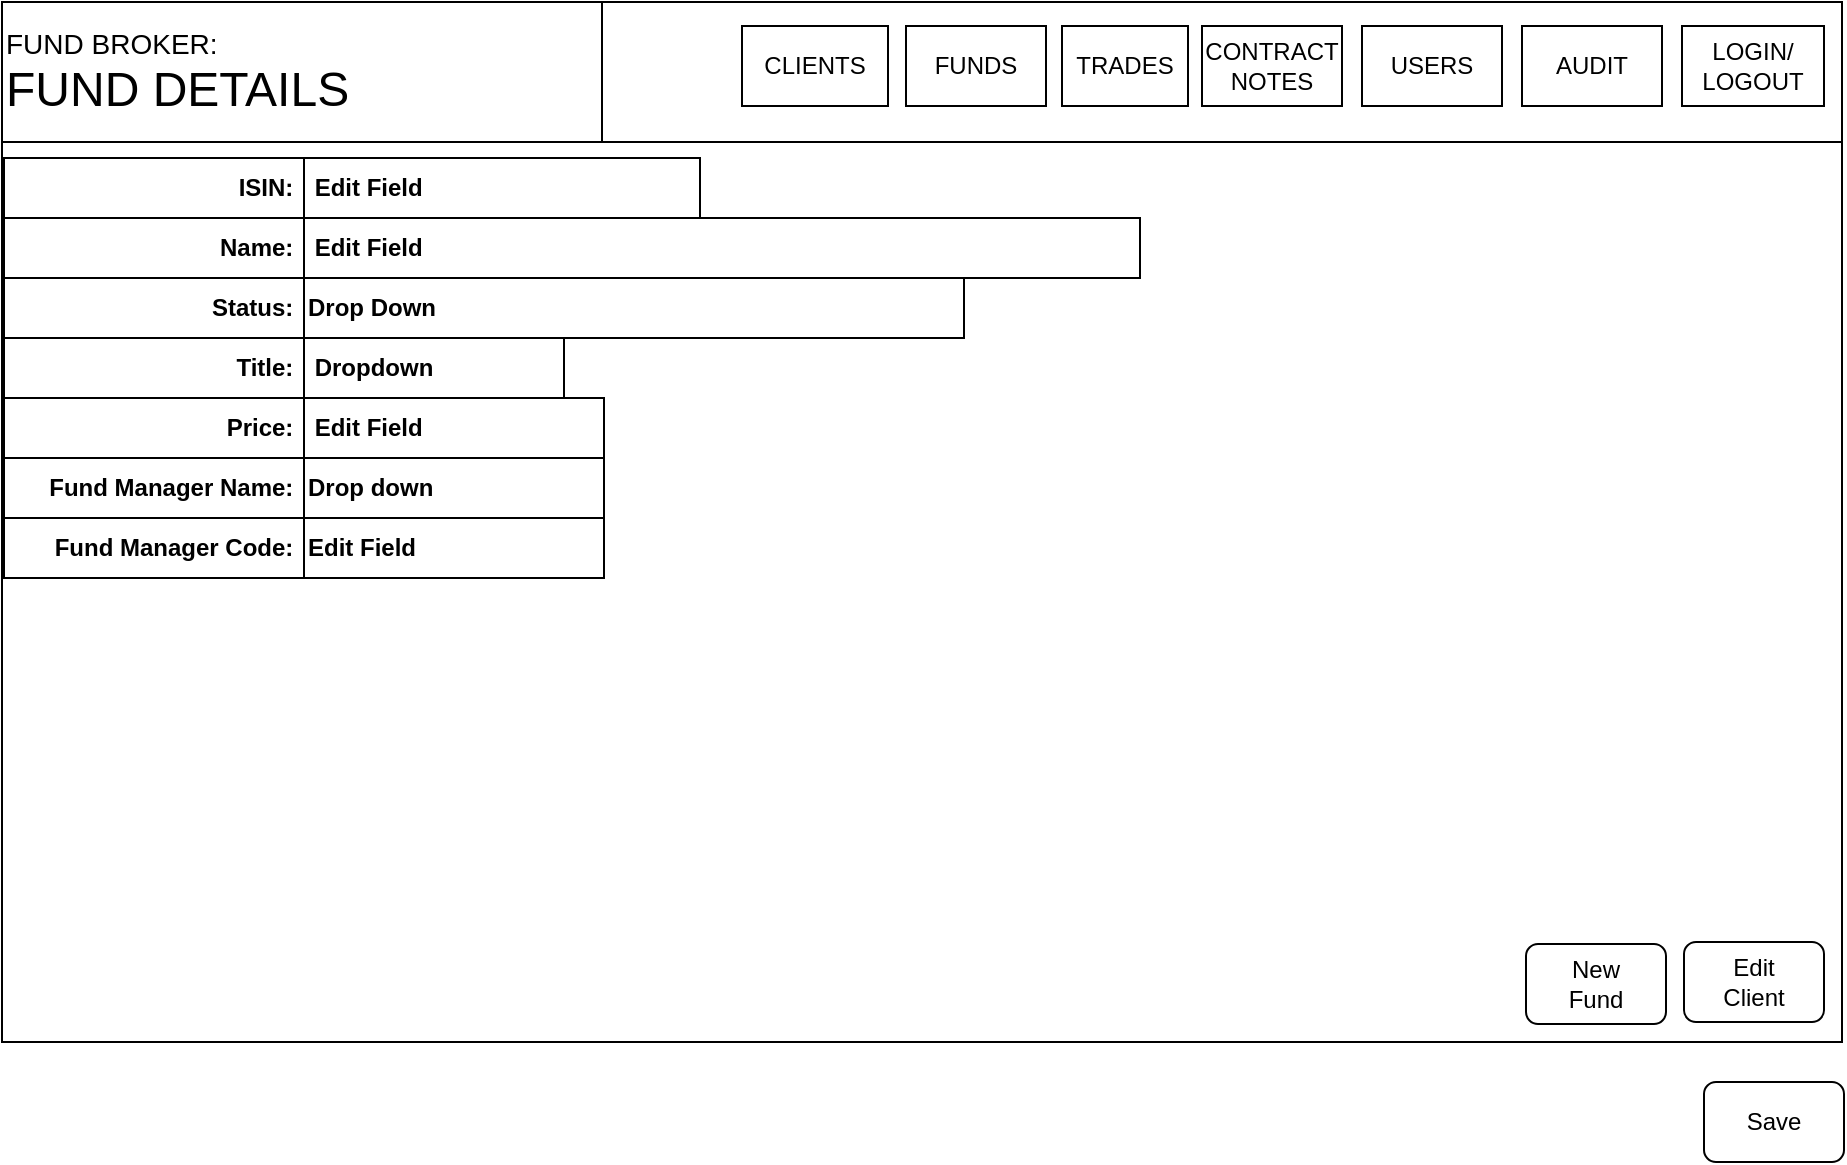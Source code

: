 <mxfile version="25.0.1">
  <diagram name="Page-1" id="CnVBvvraG81W5cuvQBZY">
    <mxGraphModel dx="1404" dy="814" grid="1" gridSize="10" guides="1" tooltips="1" connect="1" arrows="1" fold="1" page="1" pageScale="1" pageWidth="1100" pageHeight="850" math="0" shadow="0">
      <root>
        <mxCell id="0" />
        <mxCell id="1" parent="0" />
        <mxCell id="dwIZC6C4lW82Fir49CFO-1" value="&lt;span style=&quot;color: rgba(0, 0, 0, 0); font-family: monospace; font-size: 0px; text-align: start; text-wrap: nowrap;&quot;&gt;%3CmxGraphModel%3E%3Croot%3E%3CmxCell%20id%3D%220%22%2F%3E%3CmxCell%20id%3D%221%22%20parent%3D%220%22%2F%3E%3CmxCell%20id%3D%222%22%20value%3D%22Edit%20Field%22%20style%3D%22rounded%3D0%3BwhiteSpace%3Dwrap%3Bhtml%3D1%3Balign%3Dleft%3B%22%20vertex%3D%221%22%20parent%3D%221%22%3E%3CmxGeometry%20x%3D%22280%22%20y%3D%22210%22%20width%3D%22390%22%20height%3D%2230%22%20as%3D%22geometry%22%2F%3E%3C%2FmxCell%3E%3C%2Froot%3E%3C%2FmxGraphModel%3E&lt;/span&gt;" style="rounded=0;whiteSpace=wrap;html=1;" parent="1" vertex="1">
          <mxGeometry x="40" y="94" width="920" height="520" as="geometry" />
        </mxCell>
        <mxCell id="dwIZC6C4lW82Fir49CFO-2" value="" style="rounded=0;whiteSpace=wrap;html=1;align=left;" parent="1" vertex="1">
          <mxGeometry x="40" y="94" width="920" height="70" as="geometry" />
        </mxCell>
        <mxCell id="dwIZC6C4lW82Fir49CFO-3" value="LOGIN/&lt;div&gt;LOGOUT&lt;/div&gt;" style="rounded=0;whiteSpace=wrap;html=1;" parent="1" vertex="1">
          <mxGeometry x="880" y="106" width="71" height="40" as="geometry" />
        </mxCell>
        <mxCell id="dwIZC6C4lW82Fir49CFO-4" value="CLIENTS" style="rounded=0;whiteSpace=wrap;html=1;" parent="1" vertex="1">
          <mxGeometry x="410" y="106" width="73" height="40" as="geometry" />
        </mxCell>
        <mxCell id="dwIZC6C4lW82Fir49CFO-5" value="FUNDS" style="rounded=0;whiteSpace=wrap;html=1;" parent="1" vertex="1">
          <mxGeometry x="492" y="106" width="70" height="40" as="geometry" />
        </mxCell>
        <mxCell id="dwIZC6C4lW82Fir49CFO-6" value="TRADES" style="rounded=0;whiteSpace=wrap;html=1;" parent="1" vertex="1">
          <mxGeometry x="570" y="106" width="63" height="40" as="geometry" />
        </mxCell>
        <mxCell id="dwIZC6C4lW82Fir49CFO-8" value="CONTRACT&lt;div&gt;NOTES&lt;/div&gt;" style="rounded=0;whiteSpace=wrap;html=1;" parent="1" vertex="1">
          <mxGeometry x="640" y="106" width="70" height="40" as="geometry" />
        </mxCell>
        <mxCell id="dwIZC6C4lW82Fir49CFO-9" value="&lt;font style=&quot;font-size: 14px;&quot;&gt;FUND BROKER:&lt;/font&gt;&lt;div&gt;&lt;span style=&quot;font-size: 24px; background-color: initial;&quot;&gt;FUND DETAILS&lt;/span&gt;&lt;/div&gt;" style="rounded=0;whiteSpace=wrap;html=1;align=left;" parent="1" vertex="1">
          <mxGeometry x="40" y="94" width="300" height="70" as="geometry" />
        </mxCell>
        <mxCell id="dwIZC6C4lW82Fir49CFO-11" value="&lt;div style=&quot;&quot;&gt;&lt;b&gt;&amp;nbsp;Edit Field&lt;/b&gt;&lt;/div&gt;" style="rounded=0;whiteSpace=wrap;html=1;align=left;" parent="1" vertex="1">
          <mxGeometry x="191" y="172" width="198" height="30" as="geometry" />
        </mxCell>
        <mxCell id="dwIZC6C4lW82Fir49CFO-12" value="&lt;b&gt;Status:&amp;nbsp;&lt;/b&gt;" style="rounded=0;whiteSpace=wrap;html=1;align=right;" parent="1" vertex="1">
          <mxGeometry x="41" y="232" width="150" height="30" as="geometry" />
        </mxCell>
        <mxCell id="dwIZC6C4lW82Fir49CFO-13" value="&lt;b&gt;Name:&amp;nbsp;&lt;/b&gt;" style="rounded=0;whiteSpace=wrap;html=1;align=right;" parent="1" vertex="1">
          <mxGeometry x="41" y="202" width="150" height="30" as="geometry" />
        </mxCell>
        <mxCell id="dwIZC6C4lW82Fir49CFO-14" value="&lt;b&gt;Title:&amp;nbsp;&lt;/b&gt;" style="rounded=0;whiteSpace=wrap;html=1;align=right;" parent="1" vertex="1">
          <mxGeometry x="41" y="262" width="150" height="30" as="geometry" />
        </mxCell>
        <mxCell id="dwIZC6C4lW82Fir49CFO-15" value="&lt;div style=&quot;&quot;&gt;&lt;b&gt;Price:&amp;nbsp;&lt;/b&gt;&lt;/div&gt;" style="rounded=0;whiteSpace=wrap;html=1;align=right;" parent="1" vertex="1">
          <mxGeometry x="41" y="292" width="150" height="30" as="geometry" />
        </mxCell>
        <mxCell id="dwIZC6C4lW82Fir49CFO-16" value="&lt;b&gt;Fund Manager Name:&amp;nbsp;&lt;/b&gt;" style="rounded=0;whiteSpace=wrap;html=1;align=right;" parent="1" vertex="1">
          <mxGeometry x="41" y="322" width="150" height="30" as="geometry" />
        </mxCell>
        <mxCell id="dwIZC6C4lW82Fir49CFO-35" value="&lt;div style=&quot;&quot;&gt;&lt;b&gt;ISIN:&amp;nbsp;&lt;/b&gt;&lt;/div&gt;" style="rounded=0;whiteSpace=wrap;html=1;align=right;" parent="1" vertex="1">
          <mxGeometry x="41" y="172" width="150" height="30" as="geometry" />
        </mxCell>
        <mxCell id="dwIZC6C4lW82Fir49CFO-36" value="&lt;div style=&quot;&quot;&gt;&lt;b&gt;&amp;nbsp;Edit Field&lt;/b&gt;&lt;/div&gt;" style="rounded=0;whiteSpace=wrap;html=1;align=left;" parent="1" vertex="1">
          <mxGeometry x="191" y="202" width="418" height="30" as="geometry" />
        </mxCell>
        <mxCell id="dwIZC6C4lW82Fir49CFO-37" value="&lt;div style=&quot;&quot;&gt;&lt;b&gt;&amp;nbsp;Dropdown&lt;/b&gt;&lt;/div&gt;" style="rounded=0;whiteSpace=wrap;html=1;align=left;" parent="1" vertex="1">
          <mxGeometry x="191" y="262" width="130" height="30" as="geometry" />
        </mxCell>
        <mxCell id="dwIZC6C4lW82Fir49CFO-38" value="&lt;div style=&quot;&quot;&gt;&lt;b&gt;Drop Down&lt;/b&gt;&lt;/div&gt;" style="rounded=0;whiteSpace=wrap;html=1;align=left;" parent="1" vertex="1">
          <mxGeometry x="191" y="232" width="330" height="30" as="geometry" />
        </mxCell>
        <mxCell id="dwIZC6C4lW82Fir49CFO-39" value="&lt;div style=&quot;&quot;&gt;&lt;b&gt;&amp;nbsp;Edit Field&lt;/b&gt;&lt;/div&gt;" style="rounded=0;whiteSpace=wrap;html=1;align=left;" parent="1" vertex="1">
          <mxGeometry x="191" y="292" width="150" height="30" as="geometry" />
        </mxCell>
        <mxCell id="dwIZC6C4lW82Fir49CFO-41" value="&lt;div style=&quot;&quot;&gt;&lt;b&gt;Drop down&lt;/b&gt;&lt;/div&gt;" style="rounded=0;whiteSpace=wrap;html=1;align=left;" parent="1" vertex="1">
          <mxGeometry x="191" y="322" width="150" height="30" as="geometry" />
        </mxCell>
        <mxCell id="dwIZC6C4lW82Fir49CFO-53" value="Edit&lt;div&gt;Client&lt;/div&gt;" style="rounded=1;whiteSpace=wrap;html=1;" parent="1" vertex="1">
          <mxGeometry x="881" y="564" width="70" height="40" as="geometry" />
        </mxCell>
        <mxCell id="BM3GMODPEVi50WSWfAdY-1" value="USERS" style="rounded=0;whiteSpace=wrap;html=1;" parent="1" vertex="1">
          <mxGeometry x="720" y="106" width="70" height="40" as="geometry" />
        </mxCell>
        <mxCell id="BM3GMODPEVi50WSWfAdY-2" value="AUDIT" style="rounded=0;whiteSpace=wrap;html=1;" parent="1" vertex="1">
          <mxGeometry x="800" y="106" width="70" height="40" as="geometry" />
        </mxCell>
        <mxCell id="BM3GMODPEVi50WSWfAdY-3" value="&lt;div&gt;New&lt;/div&gt;&lt;div&gt;Fund&lt;/div&gt;" style="rounded=1;whiteSpace=wrap;html=1;" parent="1" vertex="1">
          <mxGeometry x="802" y="565" width="70" height="40" as="geometry" />
        </mxCell>
        <mxCell id="a29qZIJmyTv8nRKUc-aj-1" value="&lt;b&gt;Fund Manager Code:&amp;nbsp;&lt;/b&gt;" style="rounded=0;whiteSpace=wrap;html=1;align=right;" parent="1" vertex="1">
          <mxGeometry x="41" y="352" width="150" height="30" as="geometry" />
        </mxCell>
        <mxCell id="a29qZIJmyTv8nRKUc-aj-2" value="&lt;div style=&quot;&quot;&gt;&lt;b&gt;Edit Field&lt;/b&gt;&lt;/div&gt;" style="rounded=0;whiteSpace=wrap;html=1;align=left;" parent="1" vertex="1">
          <mxGeometry x="191" y="352" width="150" height="30" as="geometry" />
        </mxCell>
        <mxCell id="tuX9LjbSFGjpFWMQfEJB-1" value="Save" style="rounded=1;whiteSpace=wrap;html=1;" vertex="1" parent="1">
          <mxGeometry x="891" y="634" width="70" height="40" as="geometry" />
        </mxCell>
      </root>
    </mxGraphModel>
  </diagram>
</mxfile>
